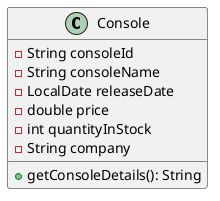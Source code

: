 @startuml
class Console {
  - String consoleId
  - String consoleName
  - LocalDate releaseDate
  - double price
  - int quantityInStock
  - String company
  + getConsoleDetails(): String
}


@enduml
